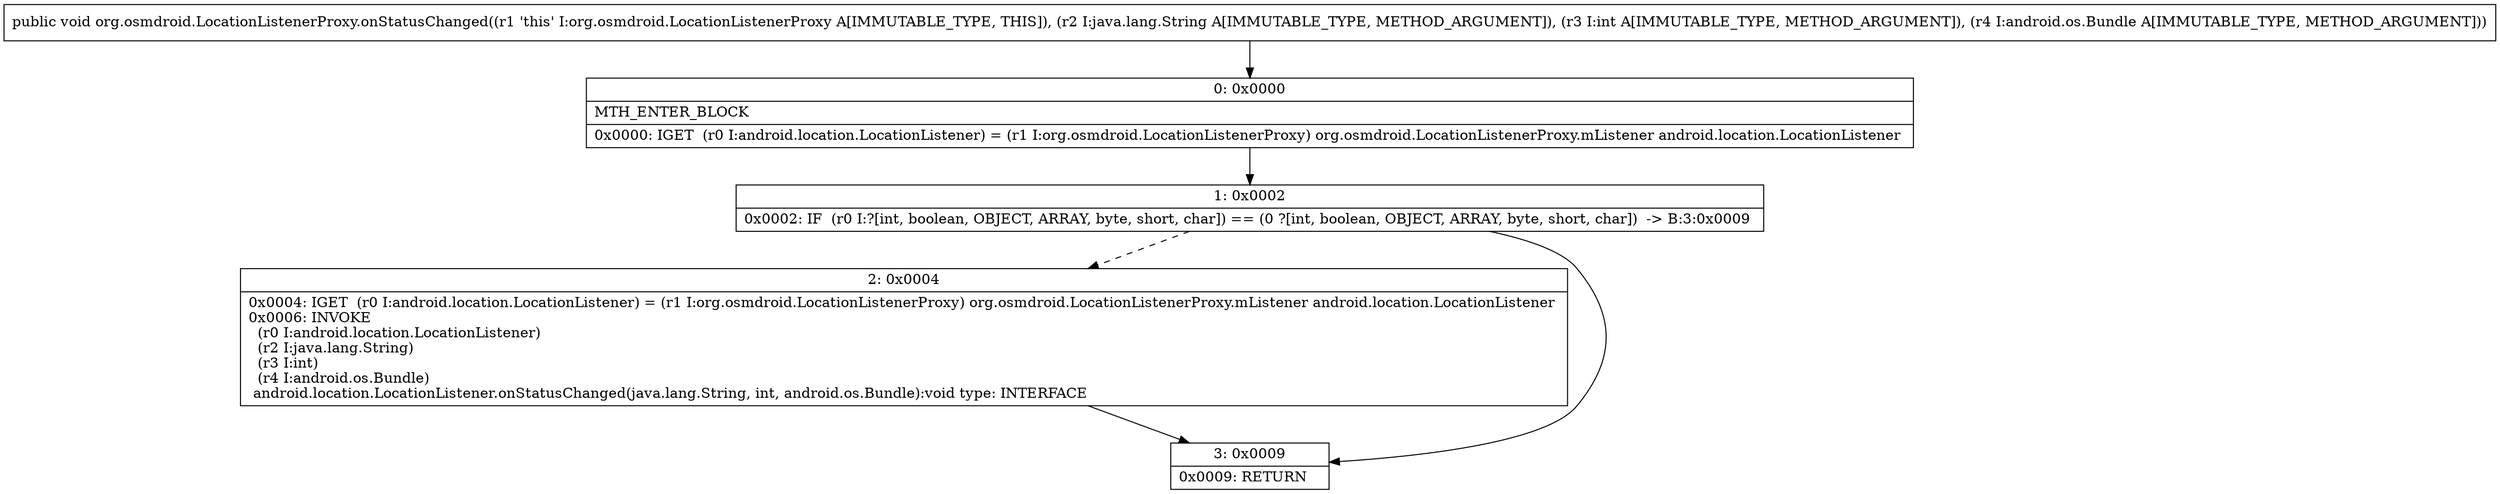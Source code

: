 digraph "CFG fororg.osmdroid.LocationListenerProxy.onStatusChanged(Ljava\/lang\/String;ILandroid\/os\/Bundle;)V" {
Node_0 [shape=record,label="{0\:\ 0x0000|MTH_ENTER_BLOCK\l|0x0000: IGET  (r0 I:android.location.LocationListener) = (r1 I:org.osmdroid.LocationListenerProxy) org.osmdroid.LocationListenerProxy.mListener android.location.LocationListener \l}"];
Node_1 [shape=record,label="{1\:\ 0x0002|0x0002: IF  (r0 I:?[int, boolean, OBJECT, ARRAY, byte, short, char]) == (0 ?[int, boolean, OBJECT, ARRAY, byte, short, char])  \-\> B:3:0x0009 \l}"];
Node_2 [shape=record,label="{2\:\ 0x0004|0x0004: IGET  (r0 I:android.location.LocationListener) = (r1 I:org.osmdroid.LocationListenerProxy) org.osmdroid.LocationListenerProxy.mListener android.location.LocationListener \l0x0006: INVOKE  \l  (r0 I:android.location.LocationListener)\l  (r2 I:java.lang.String)\l  (r3 I:int)\l  (r4 I:android.os.Bundle)\l android.location.LocationListener.onStatusChanged(java.lang.String, int, android.os.Bundle):void type: INTERFACE \l}"];
Node_3 [shape=record,label="{3\:\ 0x0009|0x0009: RETURN   \l}"];
MethodNode[shape=record,label="{public void org.osmdroid.LocationListenerProxy.onStatusChanged((r1 'this' I:org.osmdroid.LocationListenerProxy A[IMMUTABLE_TYPE, THIS]), (r2 I:java.lang.String A[IMMUTABLE_TYPE, METHOD_ARGUMENT]), (r3 I:int A[IMMUTABLE_TYPE, METHOD_ARGUMENT]), (r4 I:android.os.Bundle A[IMMUTABLE_TYPE, METHOD_ARGUMENT])) }"];
MethodNode -> Node_0;
Node_0 -> Node_1;
Node_1 -> Node_2[style=dashed];
Node_1 -> Node_3;
Node_2 -> Node_3;
}

